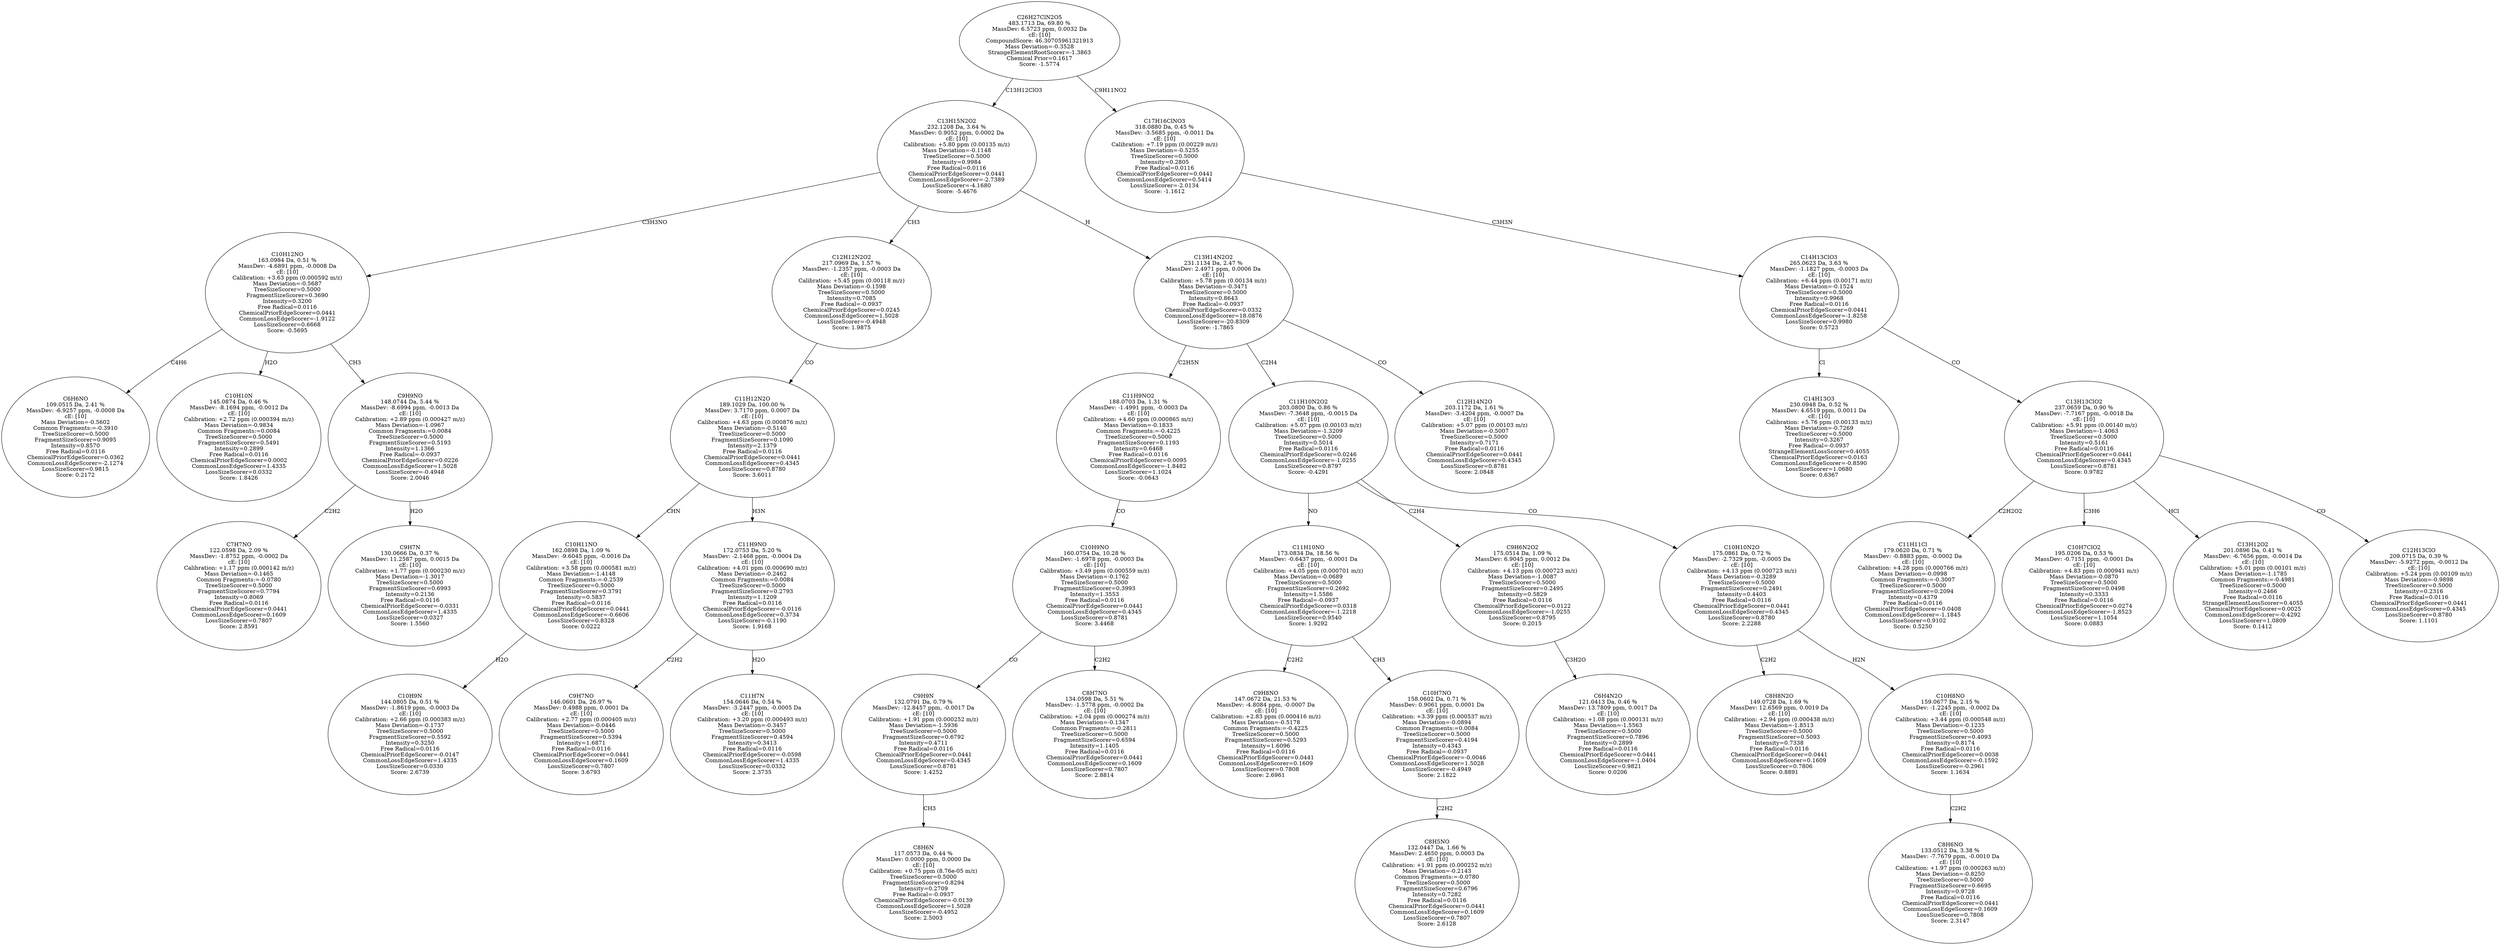 strict digraph {
v1 [label="C6H6NO\n109.0515 Da, 2.41 %\nMassDev: -6.9257 ppm, -0.0008 Da\ncE: [10]\nMass Deviation=-0.5602\nCommon Fragments:=-0.3910\nTreeSizeScorer=0.5000\nFragmentSizeScorer=0.9095\nIntensity=0.8570\nFree Radical=0.0116\nChemicalPriorEdgeScorer=0.0362\nCommonLossEdgeScorer=-2.1274\nLossSizeScorer=0.9815\nScore: 0.2172"];
v2 [label="C10H10N\n145.0874 Da, 0.46 %\nMassDev: -8.1694 ppm, -0.0012 Da\ncE: [10]\nCalibration: +2.72 ppm (0.000394 m/z)\nMass Deviation=-0.9834\nCommon Fragments:=0.0084\nTreeSizeScorer=0.5000\nFragmentSizeScorer=0.5491\nIntensity=0.2899\nFree Radical=0.0116\nChemicalPriorEdgeScorer=0.0002\nCommonLossEdgeScorer=1.4335\nLossSizeScorer=0.0332\nScore: 1.8426"];
v3 [label="C7H7NO\n122.0598 Da, 2.09 %\nMassDev: -1.8752 ppm, -0.0002 Da\ncE: [10]\nCalibration: +1.17 ppm (0.000142 m/z)\nMass Deviation=-0.1465\nCommon Fragments:=-0.0780\nTreeSizeScorer=0.5000\nFragmentSizeScorer=0.7794\nIntensity=0.8069\nFree Radical=0.0116\nChemicalPriorEdgeScorer=0.0441\nCommonLossEdgeScorer=0.1609\nLossSizeScorer=0.7807\nScore: 2.8591"];
v4 [label="C9H7N\n130.0666 Da, 0.37 %\nMassDev: 11.2587 ppm, 0.0015 Da\ncE: [10]\nCalibration: +1.77 ppm (0.000230 m/z)\nMass Deviation=-1.3017\nTreeSizeScorer=0.5000\nFragmentSizeScorer=0.6993\nIntensity=0.2136\nFree Radical=0.0116\nChemicalPriorEdgeScorer=-0.0331\nCommonLossEdgeScorer=1.4335\nLossSizeScorer=0.0327\nScore: 1.5560"];
v5 [label="C9H9NO\n148.0744 Da, 5.44 %\nMassDev: -8.6994 ppm, -0.0013 Da\ncE: [10]\nCalibration: +2.89 ppm (0.000427 m/z)\nMass Deviation=-1.0967\nCommon Fragments:=0.0084\nTreeSizeScorer=0.5000\nFragmentSizeScorer=0.5193\nIntensity=1.1366\nFree Radical=-0.0937\nChemicalPriorEdgeScorer=0.0226\nCommonLossEdgeScorer=1.5028\nLossSizeScorer=-0.4948\nScore: 2.0046"];
v6 [label="C10H12NO\n163.0984 Da, 0.51 %\nMassDev: -4.6891 ppm, -0.0008 Da\ncE: [10]\nCalibration: +3.63 ppm (0.000592 m/z)\nMass Deviation=-0.5687\nTreeSizeScorer=0.5000\nFragmentSizeScorer=0.3690\nIntensity=0.3200\nFree Radical=0.0116\nChemicalPriorEdgeScorer=0.0441\nCommonLossEdgeScorer=-1.9122\nLossSizeScorer=0.6668\nScore: -0.5695"];
v7 [label="C10H9N\n144.0805 Da, 0.51 %\nMassDev: -1.8619 ppm, -0.0003 Da\ncE: [10]\nCalibration: +2.66 ppm (0.000383 m/z)\nMass Deviation=-0.1737\nTreeSizeScorer=0.5000\nFragmentSizeScorer=0.5592\nIntensity=0.3250\nFree Radical=0.0116\nChemicalPriorEdgeScorer=-0.0147\nCommonLossEdgeScorer=1.4335\nLossSizeScorer=0.0330\nScore: 2.6739"];
v8 [label="C10H11NO\n162.0898 Da, 1.09 %\nMassDev: -9.6045 ppm, -0.0016 Da\ncE: [10]\nCalibration: +3.58 ppm (0.000581 m/z)\nMass Deviation=-1.4148\nCommon Fragments:=-0.2539\nTreeSizeScorer=0.5000\nFragmentSizeScorer=0.3791\nIntensity=0.5837\nFree Radical=0.0116\nChemicalPriorEdgeScorer=0.0441\nCommonLossEdgeScorer=-0.6606\nLossSizeScorer=0.8328\nScore: 0.0222"];
v9 [label="C9H7NO\n146.0601 Da, 26.97 %\nMassDev: 0.4988 ppm, 0.0001 Da\ncE: [10]\nCalibration: +2.77 ppm (0.000405 m/z)\nMass Deviation=-0.0446\nTreeSizeScorer=0.5000\nFragmentSizeScorer=0.5394\nIntensity=1.6871\nFree Radical=0.0116\nChemicalPriorEdgeScorer=0.0441\nCommonLossEdgeScorer=0.1609\nLossSizeScorer=0.7807\nScore: 3.6793"];
v10 [label="C11H7N\n154.0646 Da, 0.54 %\nMassDev: -3.2447 ppm, -0.0005 Da\ncE: [10]\nCalibration: +3.20 ppm (0.000493 m/z)\nMass Deviation=-0.3457\nTreeSizeScorer=0.5000\nFragmentSizeScorer=0.4594\nIntensity=0.3413\nFree Radical=0.0116\nChemicalPriorEdgeScorer=-0.0598\nCommonLossEdgeScorer=1.4335\nLossSizeScorer=0.0332\nScore: 2.3735"];
v11 [label="C11H9NO\n172.0753 Da, 5.20 %\nMassDev: -2.1468 ppm, -0.0004 Da\ncE: [10]\nCalibration: +4.01 ppm (0.000690 m/z)\nMass Deviation=-0.2462\nCommon Fragments:=0.0084\nTreeSizeScorer=0.5000\nFragmentSizeScorer=0.2793\nIntensity=1.1209\nFree Radical=0.0116\nChemicalPriorEdgeScorer=-0.0116\nCommonLossEdgeScorer=0.3734\nLossSizeScorer=-0.1190\nScore: 1.9168"];
v12 [label="C11H12N2O\n189.1029 Da, 100.00 %\nMassDev: 3.7170 ppm, 0.0007 Da\ncE: [10]\nCalibration: +4.63 ppm (0.000876 m/z)\nMass Deviation=-0.5140\nTreeSizeScorer=0.5000\nFragmentSizeScorer=0.1090\nIntensity=2.1379\nFree Radical=0.0116\nChemicalPriorEdgeScorer=0.0441\nCommonLossEdgeScorer=0.4345\nLossSizeScorer=0.8780\nScore: 3.6011"];
v13 [label="C12H12N2O2\n217.0969 Da, 1.57 %\nMassDev: -1.2357 ppm, -0.0003 Da\ncE: [10]\nCalibration: +5.45 ppm (0.00118 m/z)\nMass Deviation=-0.1598\nTreeSizeScorer=0.5000\nIntensity=0.7085\nFree Radical=-0.0937\nChemicalPriorEdgeScorer=0.0245\nCommonLossEdgeScorer=1.5028\nLossSizeScorer=-0.4948\nScore: 1.9875"];
v14 [label="C8H6N\n117.0573 Da, 0.44 %\nMassDev: 0.0000 ppm, 0.0000 Da\ncE: [10]\nCalibration: +0.75 ppm (8.76e-05 m/z)\nTreeSizeScorer=0.5000\nFragmentSizeScorer=0.8294\nIntensity=0.2709\nFree Radical=-0.0937\nChemicalPriorEdgeScorer=-0.0139\nCommonLossEdgeScorer=1.5028\nLossSizeScorer=-0.4952\nScore: 2.5003"];
v15 [label="C9H9N\n132.0791 Da, 0.79 %\nMassDev: -12.8457 ppm, -0.0017 Da\ncE: [10]\nCalibration: +1.91 ppm (0.000252 m/z)\nMass Deviation=-1.5936\nTreeSizeScorer=0.5000\nFragmentSizeScorer=0.6792\nIntensity=0.4711\nFree Radical=0.0116\nChemicalPriorEdgeScorer=0.0441\nCommonLossEdgeScorer=0.4345\nLossSizeScorer=0.8781\nScore: 1.4252"];
v16 [label="C8H7NO\n134.0598 Da, 5.51 %\nMassDev: -1.5778 ppm, -0.0002 Da\ncE: [10]\nCalibration: +2.04 ppm (0.000274 m/z)\nMass Deviation=-0.1347\nCommon Fragments:=-0.2811\nTreeSizeScorer=0.5000\nFragmentSizeScorer=0.6594\nIntensity=1.1405\nFree Radical=0.0116\nChemicalPriorEdgeScorer=0.0441\nCommonLossEdgeScorer=0.1609\nLossSizeScorer=0.7807\nScore: 2.8814"];
v17 [label="C10H9NO\n160.0754 Da, 10.28 %\nMassDev: -1.6978 ppm, -0.0003 Da\ncE: [10]\nCalibration: +3.49 ppm (0.000559 m/z)\nMass Deviation=-0.1762\nTreeSizeScorer=0.5000\nFragmentSizeScorer=0.3993\nIntensity=1.3553\nFree Radical=0.0116\nChemicalPriorEdgeScorer=0.0441\nCommonLossEdgeScorer=0.4345\nLossSizeScorer=0.8781\nScore: 3.4468"];
v18 [label="C11H9NO2\n188.0703 Da, 1.31 %\nMassDev: -1.4991 ppm, -0.0003 Da\ncE: [10]\nCalibration: +4.60 ppm (0.000865 m/z)\nMass Deviation=-0.1833\nCommon Fragments:=-0.4225\nTreeSizeScorer=0.5000\nFragmentSizeScorer=0.1193\nIntensity=0.6468\nFree Radical=0.0116\nChemicalPriorEdgeScorer=0.0095\nCommonLossEdgeScorer=-1.8482\nLossSizeScorer=1.1024\nScore: -0.0643"];
v19 [label="C9H8NO\n147.0672 Da, 21.53 %\nMassDev: -4.8084 ppm, -0.0007 Da\ncE: [10]\nCalibration: +2.83 ppm (0.000416 m/z)\nMass Deviation=-0.5178\nCommon Fragments:=-0.4225\nTreeSizeScorer=0.5000\nFragmentSizeScorer=0.5293\nIntensity=1.6096\nFree Radical=0.0116\nChemicalPriorEdgeScorer=0.0441\nCommonLossEdgeScorer=0.1609\nLossSizeScorer=0.7808\nScore: 2.6961"];
v20 [label="C8H5NO\n132.0447 Da, 1.66 %\nMassDev: 2.4650 ppm, 0.0003 Da\ncE: [10]\nCalibration: +1.91 ppm (0.000252 m/z)\nMass Deviation=-0.2143\nCommon Fragments:=-0.0780\nTreeSizeScorer=0.5000\nFragmentSizeScorer=0.6796\nIntensity=0.7282\nFree Radical=0.0116\nChemicalPriorEdgeScorer=0.0441\nCommonLossEdgeScorer=0.1609\nLossSizeScorer=0.7807\nScore: 2.6128"];
v21 [label="C10H7NO\n158.0602 Da, 0.71 %\nMassDev: 0.9061 ppm, 0.0001 Da\ncE: [10]\nCalibration: +3.39 ppm (0.000537 m/z)\nMass Deviation=-0.0894\nCommon Fragments:=0.0084\nTreeSizeScorer=0.5000\nFragmentSizeScorer=0.4194\nIntensity=0.4343\nFree Radical=-0.0937\nChemicalPriorEdgeScorer=-0.0046\nCommonLossEdgeScorer=1.5028\nLossSizeScorer=-0.4949\nScore: 2.1822"];
v22 [label="C11H10NO\n173.0834 Da, 18.56 %\nMassDev: -0.6437 ppm, -0.0001 Da\ncE: [10]\nCalibration: +4.05 ppm (0.000701 m/z)\nMass Deviation=-0.0689\nTreeSizeScorer=0.5000\nFragmentSizeScorer=0.2692\nIntensity=1.5586\nFree Radical=-0.0937\nChemicalPriorEdgeScorer=0.0318\nCommonLossEdgeScorer=-1.2218\nLossSizeScorer=0.9540\nScore: 1.9292"];
v23 [label="C6H4N2O\n121.0413 Da, 0.46 %\nMassDev: 13.7809 ppm, 0.0017 Da\ncE: [10]\nCalibration: +1.08 ppm (0.000131 m/z)\nMass Deviation=-1.5563\nTreeSizeScorer=0.5000\nFragmentSizeScorer=0.7896\nIntensity=0.2899\nFree Radical=0.0116\nChemicalPriorEdgeScorer=0.0441\nCommonLossEdgeScorer=-1.0404\nLossSizeScorer=0.9821\nScore: 0.0206"];
v24 [label="C9H6N2O2\n175.0514 Da, 1.09 %\nMassDev: 6.9045 ppm, 0.0012 Da\ncE: [10]\nCalibration: +4.13 ppm (0.000723 m/z)\nMass Deviation=-1.0087\nTreeSizeScorer=0.5000\nFragmentSizeScorer=0.2495\nIntensity=0.5829\nFree Radical=0.0116\nChemicalPriorEdgeScorer=0.0122\nCommonLossEdgeScorer=-1.0255\nLossSizeScorer=0.8795\nScore: 0.2015"];
v25 [label="C8H8N2O\n149.0728 Da, 1.69 %\nMassDev: 12.6569 ppm, 0.0019 Da\ncE: [10]\nCalibration: +2.94 ppm (0.000438 m/z)\nMass Deviation=-1.8513\nTreeSizeScorer=0.5000\nFragmentSizeScorer=0.5093\nIntensity=0.7338\nFree Radical=0.0116\nChemicalPriorEdgeScorer=0.0441\nCommonLossEdgeScorer=0.1609\nLossSizeScorer=0.7806\nScore: 0.8891"];
v26 [label="C8H6NO\n133.0512 Da, 3.38 %\nMassDev: -7.7679 ppm, -0.0010 Da\ncE: [10]\nCalibration: +1.97 ppm (0.000263 m/z)\nMass Deviation=-0.8250\nTreeSizeScorer=0.5000\nFragmentSizeScorer=0.6695\nIntensity=0.9728\nFree Radical=0.0116\nChemicalPriorEdgeScorer=0.0441\nCommonLossEdgeScorer=0.1609\nLossSizeScorer=0.7808\nScore: 2.3147"];
v27 [label="C10H8NO\n159.0677 Da, 2.15 %\nMassDev: -1.2245 ppm, -0.0002 Da\ncE: [10]\nCalibration: +3.44 ppm (0.000548 m/z)\nMass Deviation=-0.1235\nTreeSizeScorer=0.5000\nFragmentSizeScorer=0.4093\nIntensity=0.8174\nFree Radical=0.0116\nChemicalPriorEdgeScorer=0.0038\nCommonLossEdgeScorer=-0.1592\nLossSizeScorer=-0.2961\nScore: 1.1634"];
v28 [label="C10H10N2O\n175.0861 Da, 0.72 %\nMassDev: -2.7329 ppm, -0.0005 Da\ncE: [10]\nCalibration: +4.13 ppm (0.000723 m/z)\nMass Deviation=-0.3289\nTreeSizeScorer=0.5000\nFragmentSizeScorer=0.2491\nIntensity=0.4403\nFree Radical=0.0116\nChemicalPriorEdgeScorer=0.0441\nCommonLossEdgeScorer=0.4345\nLossSizeScorer=0.8780\nScore: 2.2288"];
v29 [label="C11H10N2O2\n203.0800 Da, 0.86 %\nMassDev: -7.3648 ppm, -0.0015 Da\ncE: [10]\nCalibration: +5.07 ppm (0.00103 m/z)\nMass Deviation=-1.3209\nTreeSizeScorer=0.5000\nIntensity=0.5014\nFree Radical=0.0116\nChemicalPriorEdgeScorer=0.0246\nCommonLossEdgeScorer=-1.0255\nLossSizeScorer=0.8797\nScore: -0.4291"];
v30 [label="C12H14N2O\n203.1172 Da, 1.61 %\nMassDev: -3.4204 ppm, -0.0007 Da\ncE: [10]\nCalibration: +5.07 ppm (0.00103 m/z)\nMass Deviation=-0.5007\nTreeSizeScorer=0.5000\nIntensity=0.7171\nFree Radical=0.0116\nChemicalPriorEdgeScorer=0.0441\nCommonLossEdgeScorer=0.4345\nLossSizeScorer=0.8781\nScore: 2.0848"];
v31 [label="C13H14N2O2\n231.1134 Da, 2.47 %\nMassDev: 2.4971 ppm, 0.0006 Da\ncE: [10]\nCalibration: +5.78 ppm (0.00134 m/z)\nMass Deviation=-0.3471\nTreeSizeScorer=0.5000\nIntensity=0.8643\nFree Radical=-0.0937\nChemicalPriorEdgeScorer=0.0332\nCommonLossEdgeScorer=18.0876\nLossSizeScorer=-20.8309\nScore: -1.7865"];
v32 [label="C13H15N2O2\n232.1208 Da, 3.64 %\nMassDev: 0.9052 ppm, 0.0002 Da\ncE: [10]\nCalibration: +5.80 ppm (0.00135 m/z)\nMass Deviation=-0.1148\nTreeSizeScorer=0.5000\nIntensity=0.9984\nFree Radical=0.0116\nChemicalPriorEdgeScorer=0.0441\nCommonLossEdgeScorer=-2.7389\nLossSizeScorer=-4.1680\nScore: -5.4676"];
v33 [label="C14H13O3\n230.0948 Da, 0.52 %\nMassDev: 4.6519 ppm, 0.0011 Da\ncE: [10]\nCalibration: +5.76 ppm (0.00133 m/z)\nMass Deviation=-0.7269\nTreeSizeScorer=0.5000\nIntensity=0.3267\nFree Radical=-0.0937\nStrangeElementLossScorer=0.4055\nChemicalPriorEdgeScorer=0.0163\nCommonLossEdgeScorer=-0.8590\nLossSizeScorer=1.0680\nScore: 0.6367"];
v34 [label="C11H11Cl\n179.0620 Da, 0.71 %\nMassDev: -0.8883 ppm, -0.0002 Da\ncE: [10]\nCalibration: +4.28 ppm (0.000766 m/z)\nMass Deviation=-0.0998\nCommon Fragments:=-0.3007\nTreeSizeScorer=0.5000\nFragmentSizeScorer=0.2094\nIntensity=0.4379\nFree Radical=0.0116\nChemicalPriorEdgeScorer=0.0408\nCommonLossEdgeScorer=-1.1845\nLossSizeScorer=0.9102\nScore: 0.5250"];
v35 [label="C10H7ClO2\n195.0206 Da, 0.53 %\nMassDev: -0.7151 ppm, -0.0001 Da\ncE: [10]\nCalibration: +4.83 ppm (0.000941 m/z)\nMass Deviation=-0.0870\nTreeSizeScorer=0.5000\nFragmentSizeScorer=0.0498\nIntensity=0.3333\nFree Radical=0.0116\nChemicalPriorEdgeScorer=0.0274\nCommonLossEdgeScorer=-1.8523\nLossSizeScorer=1.1054\nScore: 0.0883"];
v36 [label="C13H12O2\n201.0896 Da, 0.41 %\nMassDev: -6.7656 ppm, -0.0014 Da\ncE: [10]\nCalibration: +5.01 ppm (0.00101 m/z)\nMass Deviation=-1.1785\nCommon Fragments:=-0.4981\nTreeSizeScorer=0.5000\nIntensity=0.2466\nFree Radical=0.0116\nStrangeElementLossScorer=0.4055\nChemicalPriorEdgeScorer=0.0025\nCommonLossEdgeScorer=-0.4292\nLossSizeScorer=1.0809\nScore: 0.1412"];
v37 [label="C12H13ClO\n209.0715 Da, 0.39 %\nMassDev: -5.9272 ppm, -0.0012 Da\ncE: [10]\nCalibration: +5.24 ppm (0.00109 m/z)\nMass Deviation=-0.9898\nTreeSizeScorer=0.5000\nIntensity=0.2316\nFree Radical=0.0116\nChemicalPriorEdgeScorer=0.0441\nCommonLossEdgeScorer=0.4345\nLossSizeScorer=0.8780\nScore: 1.1101"];
v38 [label="C13H13ClO2\n237.0659 Da, 0.90 %\nMassDev: -7.7167 ppm, -0.0018 Da\ncE: [10]\nCalibration: +5.91 ppm (0.00140 m/z)\nMass Deviation=-1.4063\nTreeSizeScorer=0.5000\nIntensity=0.5161\nFree Radical=0.0116\nChemicalPriorEdgeScorer=0.0441\nCommonLossEdgeScorer=0.4345\nLossSizeScorer=0.8781\nScore: 0.9782"];
v39 [label="C14H13ClO3\n265.0623 Da, 3.63 %\nMassDev: -1.1827 ppm, -0.0003 Da\ncE: [10]\nCalibration: +6.44 ppm (0.00171 m/z)\nMass Deviation=-0.1524\nTreeSizeScorer=0.5000\nIntensity=0.9968\nFree Radical=0.0116\nChemicalPriorEdgeScorer=0.0441\nCommonLossEdgeScorer=-1.8258\nLossSizeScorer=0.9980\nScore: 0.5723"];
v40 [label="C17H16ClNO3\n318.0880 Da, 0.45 %\nMassDev: -3.5685 ppm, -0.0011 Da\ncE: [10]\nCalibration: +7.19 ppm (0.00229 m/z)\nMass Deviation=-0.5255\nTreeSizeScorer=0.5000\nIntensity=0.2805\nFree Radical=0.0116\nChemicalPriorEdgeScorer=0.0441\nCommonLossEdgeScorer=0.5414\nLossSizeScorer=-2.0134\nScore: -1.1612"];
v41 [label="C26H27ClN2O5\n483.1713 Da, 69.80 %\nMassDev: 6.5723 ppm, 0.0032 Da\ncE: [10]\nCompoundScore: 46.30705961321913\nMass Deviation=-0.3528\nStrangeElementRootScorer=-1.3863\nChemical Prior=0.1617\nScore: -1.5774"];
v6 -> v1 [label="C4H6"];
v6 -> v2 [label="H2O"];
v5 -> v3 [label="C2H2"];
v5 -> v4 [label="H2O"];
v6 -> v5 [label="CH3"];
v32 -> v6 [label="C3H3NO"];
v8 -> v7 [label="H2O"];
v12 -> v8 [label="CHN"];
v11 -> v9 [label="C2H2"];
v11 -> v10 [label="H2O"];
v12 -> v11 [label="H3N"];
v13 -> v12 [label="CO"];
v32 -> v13 [label="CH3"];
v15 -> v14 [label="CH3"];
v17 -> v15 [label="CO"];
v17 -> v16 [label="C2H2"];
v18 -> v17 [label="CO"];
v31 -> v18 [label="C2H5N"];
v22 -> v19 [label="C2H2"];
v21 -> v20 [label="C2H2"];
v22 -> v21 [label="CH3"];
v29 -> v22 [label="NO"];
v24 -> v23 [label="C3H2O"];
v29 -> v24 [label="C2H4"];
v28 -> v25 [label="C2H2"];
v27 -> v26 [label="C2H2"];
v28 -> v27 [label="H2N"];
v29 -> v28 [label="CO"];
v31 -> v29 [label="C2H4"];
v31 -> v30 [label="CO"];
v32 -> v31 [label="H"];
v41 -> v32 [label="C13H12ClO3"];
v39 -> v33 [label="Cl"];
v38 -> v34 [label="C2H2O2"];
v38 -> v35 [label="C3H6"];
v38 -> v36 [label="HCl"];
v38 -> v37 [label="CO"];
v39 -> v38 [label="CO"];
v40 -> v39 [label="C3H3N"];
v41 -> v40 [label="C9H11NO2"];
}